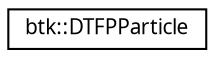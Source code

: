 digraph G
{
  edge [fontname="FreeSans.ttf",fontsize="10",labelfontname="FreeSans.ttf",labelfontsize="10"];
  node [fontname="FreeSans.ttf",fontsize="10",shape=record];
  rankdir=LR;
  Node1 [label="btk::DTFPParticle",height=0.2,width=0.4,color="black", fillcolor="white", style="filled",URL="$classbtk_1_1_d_t_f_p_particle.html"];
}
